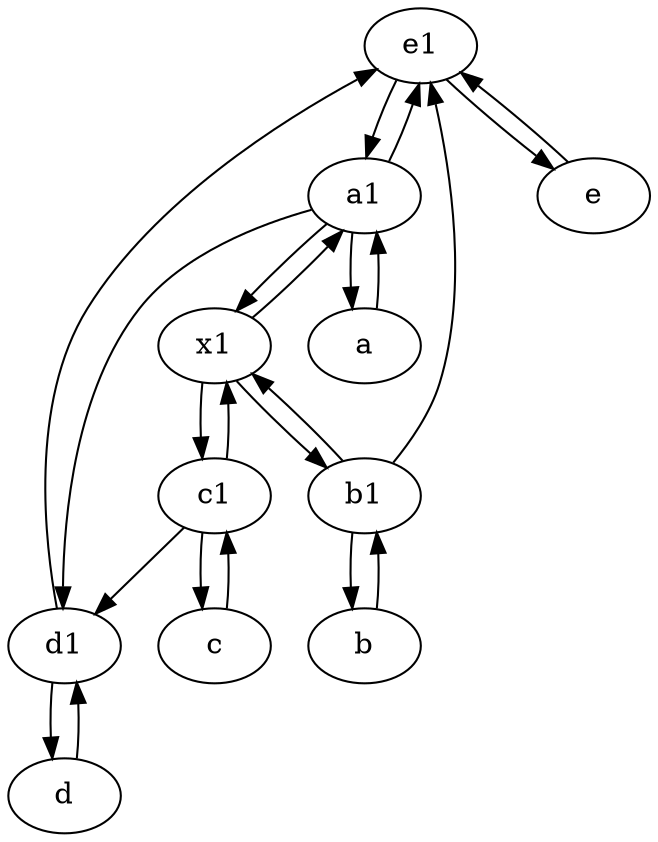 digraph  {
	e1 [pos="25,45!"];
	d [pos="20,30!"];
	a1 [pos="40,15!"];
	b1 [pos="45,20!"];
	c1 [pos="30,15!"];
	a [pos="40,10!"];
	b [pos="50,20!"];
	e [pos="30,50!"];
	d1 [pos="25,30!"];
	x1;
	c [pos="20,10!"];
	c1 -> x1;
	c1 -> d1;
	c1 -> c;
	b1 -> x1;
	a1 -> e1;
	c -> c1;
	x1 -> a1;
	d1 -> e1;
	d1 -> d;
	a1 -> d1;
	a1 -> x1;
	e1 -> e;
	d -> d1;
	a1 -> a;
	b1 -> b;
	e1 -> a1;
	a -> a1;
	e -> e1;
	x1 -> c1;
	x1 -> b1;
	b -> b1;
	b1 -> e1;

	}